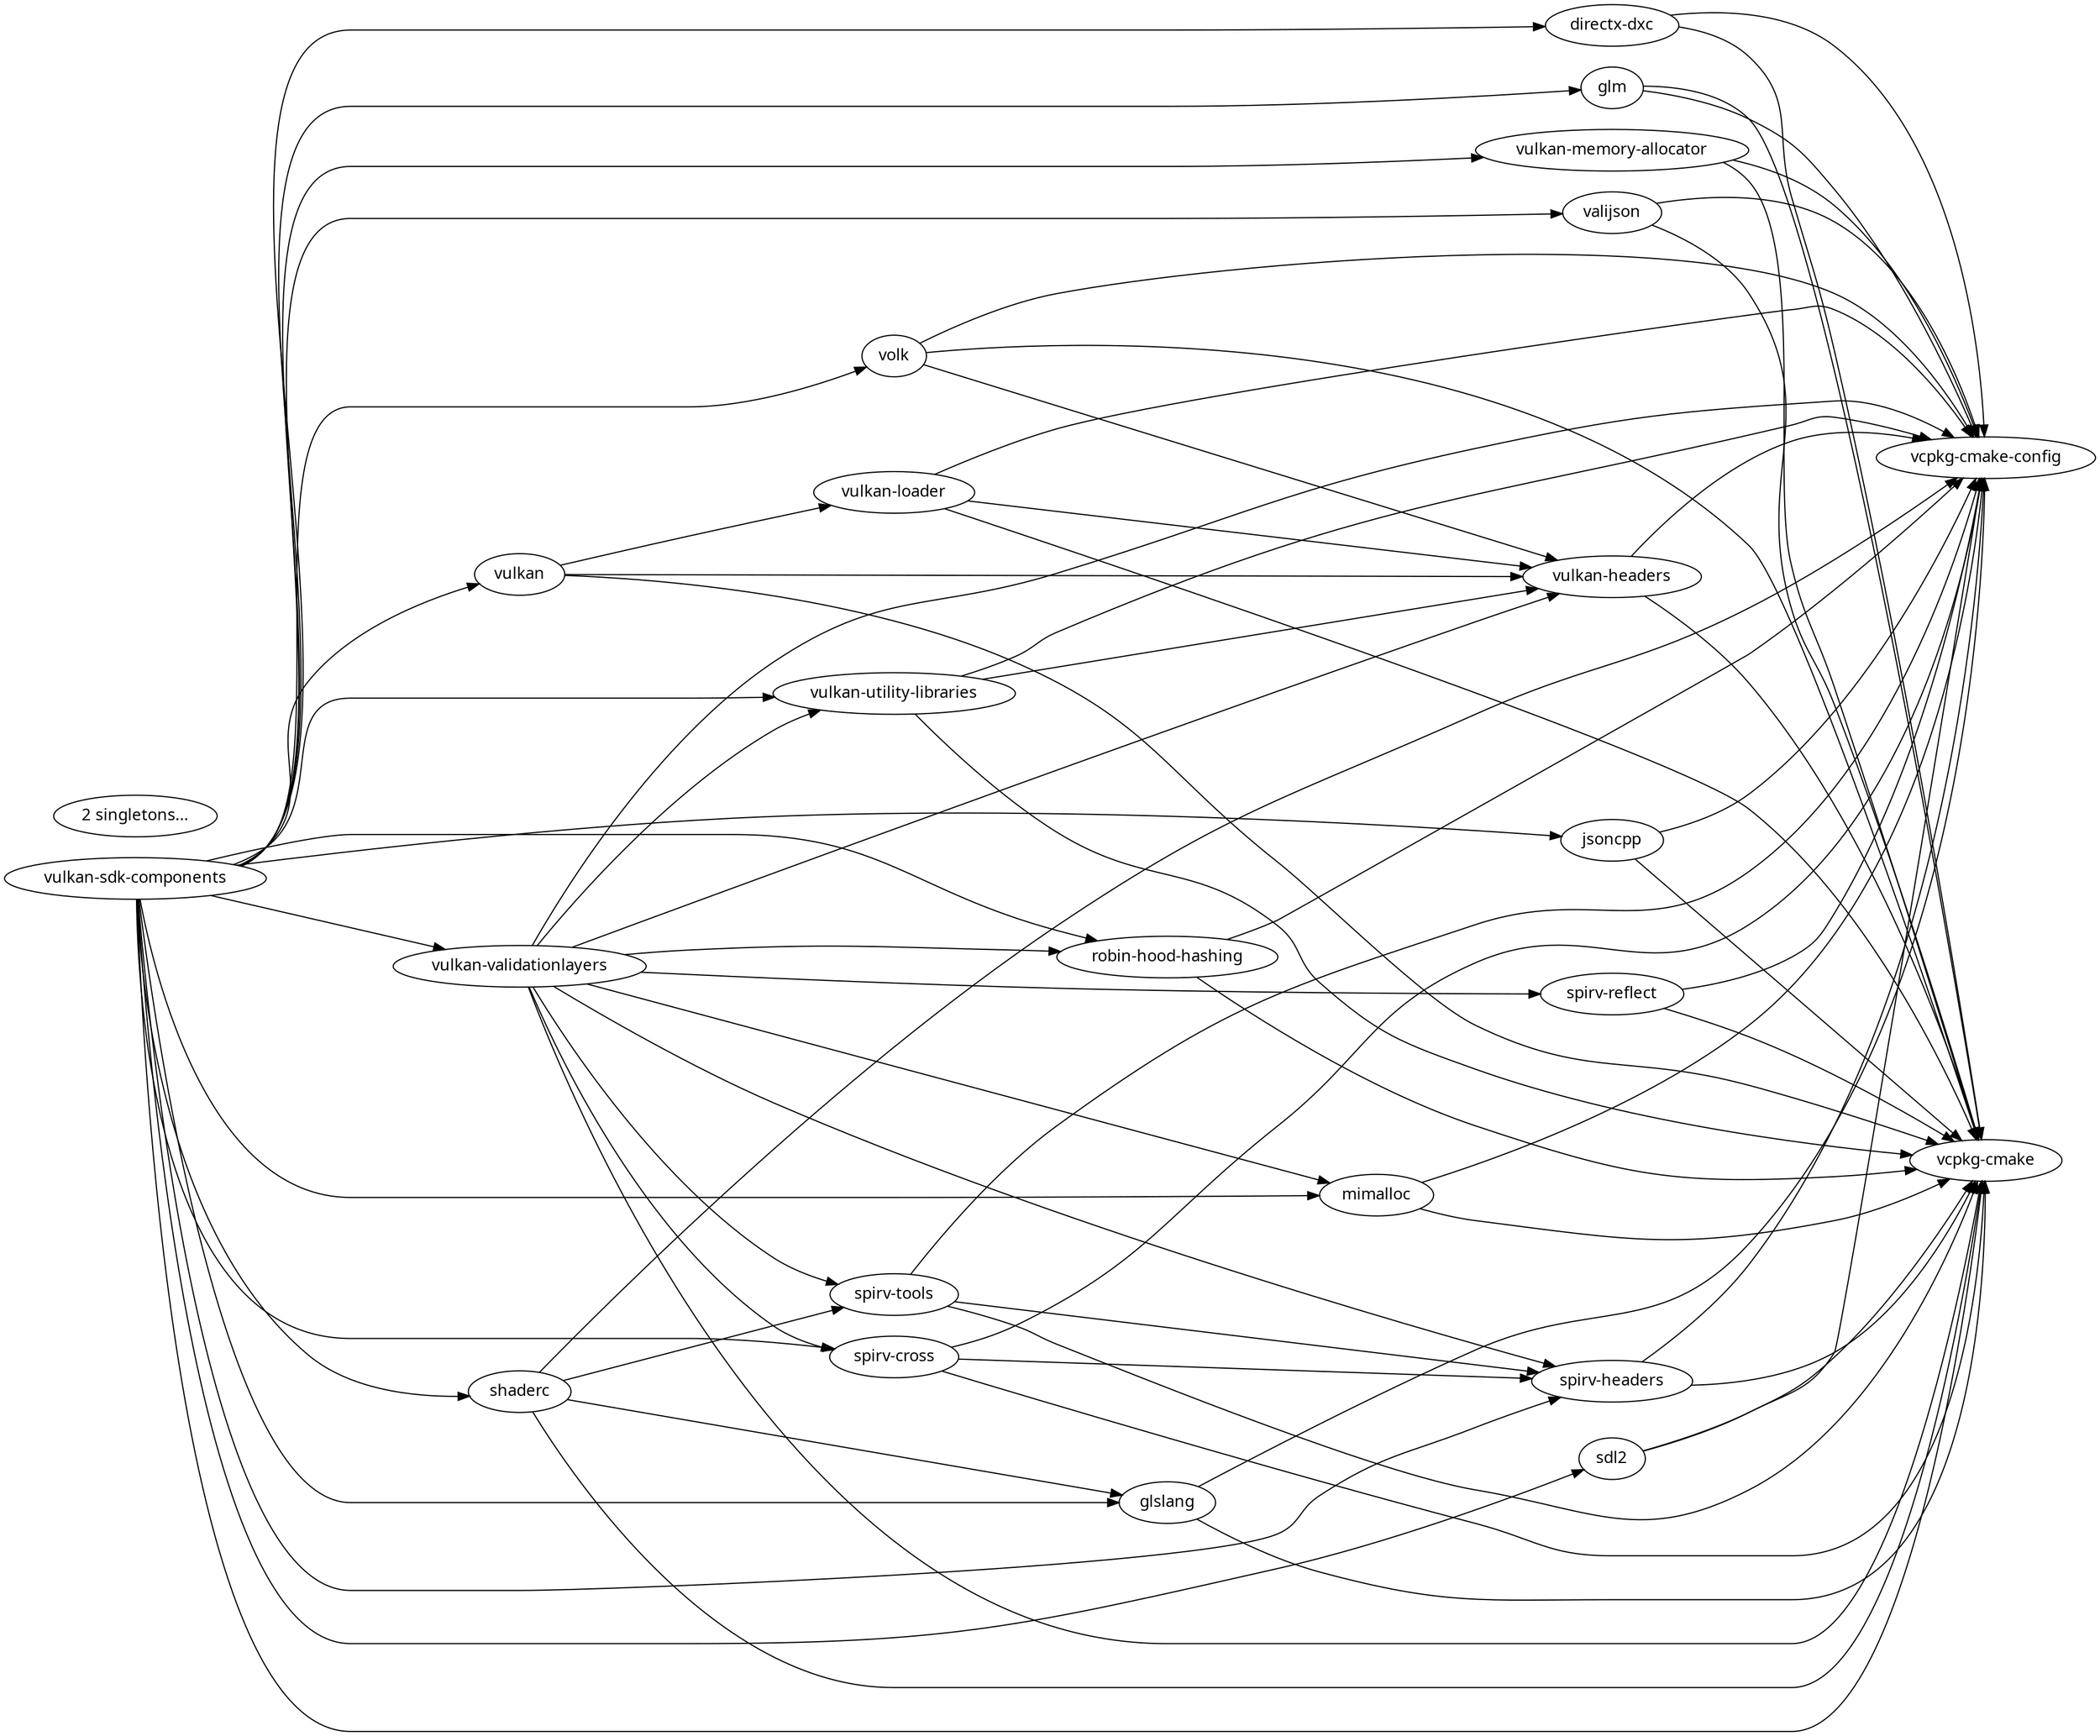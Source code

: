 digraph G{ rankdir=LR; node [fontname=Sans]; edge [minlen=3]; overlap=false;
"vcpkg-cmake";
"vcpkg-cmake-config";
"directx-dxc";
"directx-dxc" -> "vcpkg-cmake";
"directx-dxc" -> "vcpkg-cmake-config";
"glm";
"glm" -> "vcpkg-cmake";
"glm" -> "vcpkg-cmake-config";
"glslang";
"glslang" -> "vcpkg-cmake";
"glslang" -> "vcpkg-cmake-config";
"jsoncpp";
"jsoncpp" -> "vcpkg-cmake";
"jsoncpp" -> "vcpkg-cmake-config";
"mimalloc";
"mimalloc" -> "vcpkg-cmake";
"mimalloc" -> "vcpkg-cmake-config";
"robin-hood-hashing";
"robin-hood-hashing" -> "vcpkg-cmake";
"robin-hood-hashing" -> "vcpkg-cmake-config";
"sdl2";
"sdl2" -> "vcpkg-cmake";
"sdl2" -> "vcpkg-cmake-config";
"spirv-headers";
"spirv-headers" -> "vcpkg-cmake";
"spirv-headers" -> "vcpkg-cmake-config";
"spirv-tools";
"spirv-tools" -> "spirv-headers";
"spirv-tools" -> "vcpkg-cmake";
"spirv-tools" -> "vcpkg-cmake-config";
"shaderc";
"shaderc" -> "glslang";
"shaderc" -> "spirv-tools";
"shaderc" -> "vcpkg-cmake";
"shaderc" -> "vcpkg-cmake-config";
"spirv-cross";
"spirv-cross" -> "spirv-headers";
"spirv-cross" -> "vcpkg-cmake";
"spirv-cross" -> "vcpkg-cmake-config";
"spirv-reflect";
"spirv-reflect" -> "vcpkg-cmake";
"spirv-reflect" -> "vcpkg-cmake-config";
"valijson";
"valijson" -> "vcpkg-cmake";
"valijson" -> "vcpkg-cmake-config";
"vulkan-headers";
"vulkan-headers" -> "vcpkg-cmake";
"vulkan-headers" -> "vcpkg-cmake-config";
"volk";
"volk" -> "vcpkg-cmake";
"volk" -> "vcpkg-cmake-config";
"volk" -> "vulkan-headers";
"vulkan-loader";
"vulkan-loader" -> "vcpkg-cmake";
"vulkan-loader" -> "vcpkg-cmake-config";
"vulkan-loader" -> "vulkan-headers";
"vulkan";
"vulkan" -> "vcpkg-cmake";
"vulkan" -> "vulkan-headers";
"vulkan" -> "vulkan-loader";
"vulkan-memory-allocator";
"vulkan-memory-allocator" -> "vcpkg-cmake";
"vulkan-memory-allocator" -> "vcpkg-cmake-config";
"vulkan-utility-libraries";
"vulkan-utility-libraries" -> "vcpkg-cmake";
"vulkan-utility-libraries" -> "vcpkg-cmake-config";
"vulkan-utility-libraries" -> "vulkan-headers";
"vulkan-validationlayers";
"vulkan-validationlayers" -> "mimalloc";
"vulkan-validationlayers" -> "robin-hood-hashing";
"vulkan-validationlayers" -> "spirv-cross";
"vulkan-validationlayers" -> "spirv-headers";
"vulkan-validationlayers" -> "spirv-reflect";
"vulkan-validationlayers" -> "spirv-tools";
"vulkan-validationlayers" -> "vcpkg-cmake";
"vulkan-validationlayers" -> "vcpkg-cmake-config";
"vulkan-validationlayers" -> "vulkan-headers";
"vulkan-validationlayers" -> "vulkan-utility-libraries";
"vulkan-sdk-components";
"vulkan-sdk-components" -> "directx-dxc";
"vulkan-sdk-components" -> "glm";
"vulkan-sdk-components" -> "glslang";
"vulkan-sdk-components" -> "jsoncpp";
"vulkan-sdk-components" -> "mimalloc";
"vulkan-sdk-components" -> "robin-hood-hashing";
"vulkan-sdk-components" -> "sdl2";
"vulkan-sdk-components" -> "shaderc";
"vulkan-sdk-components" -> "spirv-cross";
"vulkan-sdk-components" -> "spirv-headers";
"vulkan-sdk-components" -> "valijson";
"vulkan-sdk-components" -> "vcpkg-cmake";
"vulkan-sdk-components" -> "volk";
"vulkan-sdk-components" -> "vulkan";
"vulkan-sdk-components" -> "vulkan-memory-allocator";
"vulkan-sdk-components" -> "vulkan-utility-libraries";
"vulkan-sdk-components" -> "vulkan-validationlayers";
"2 singletons...";
}
